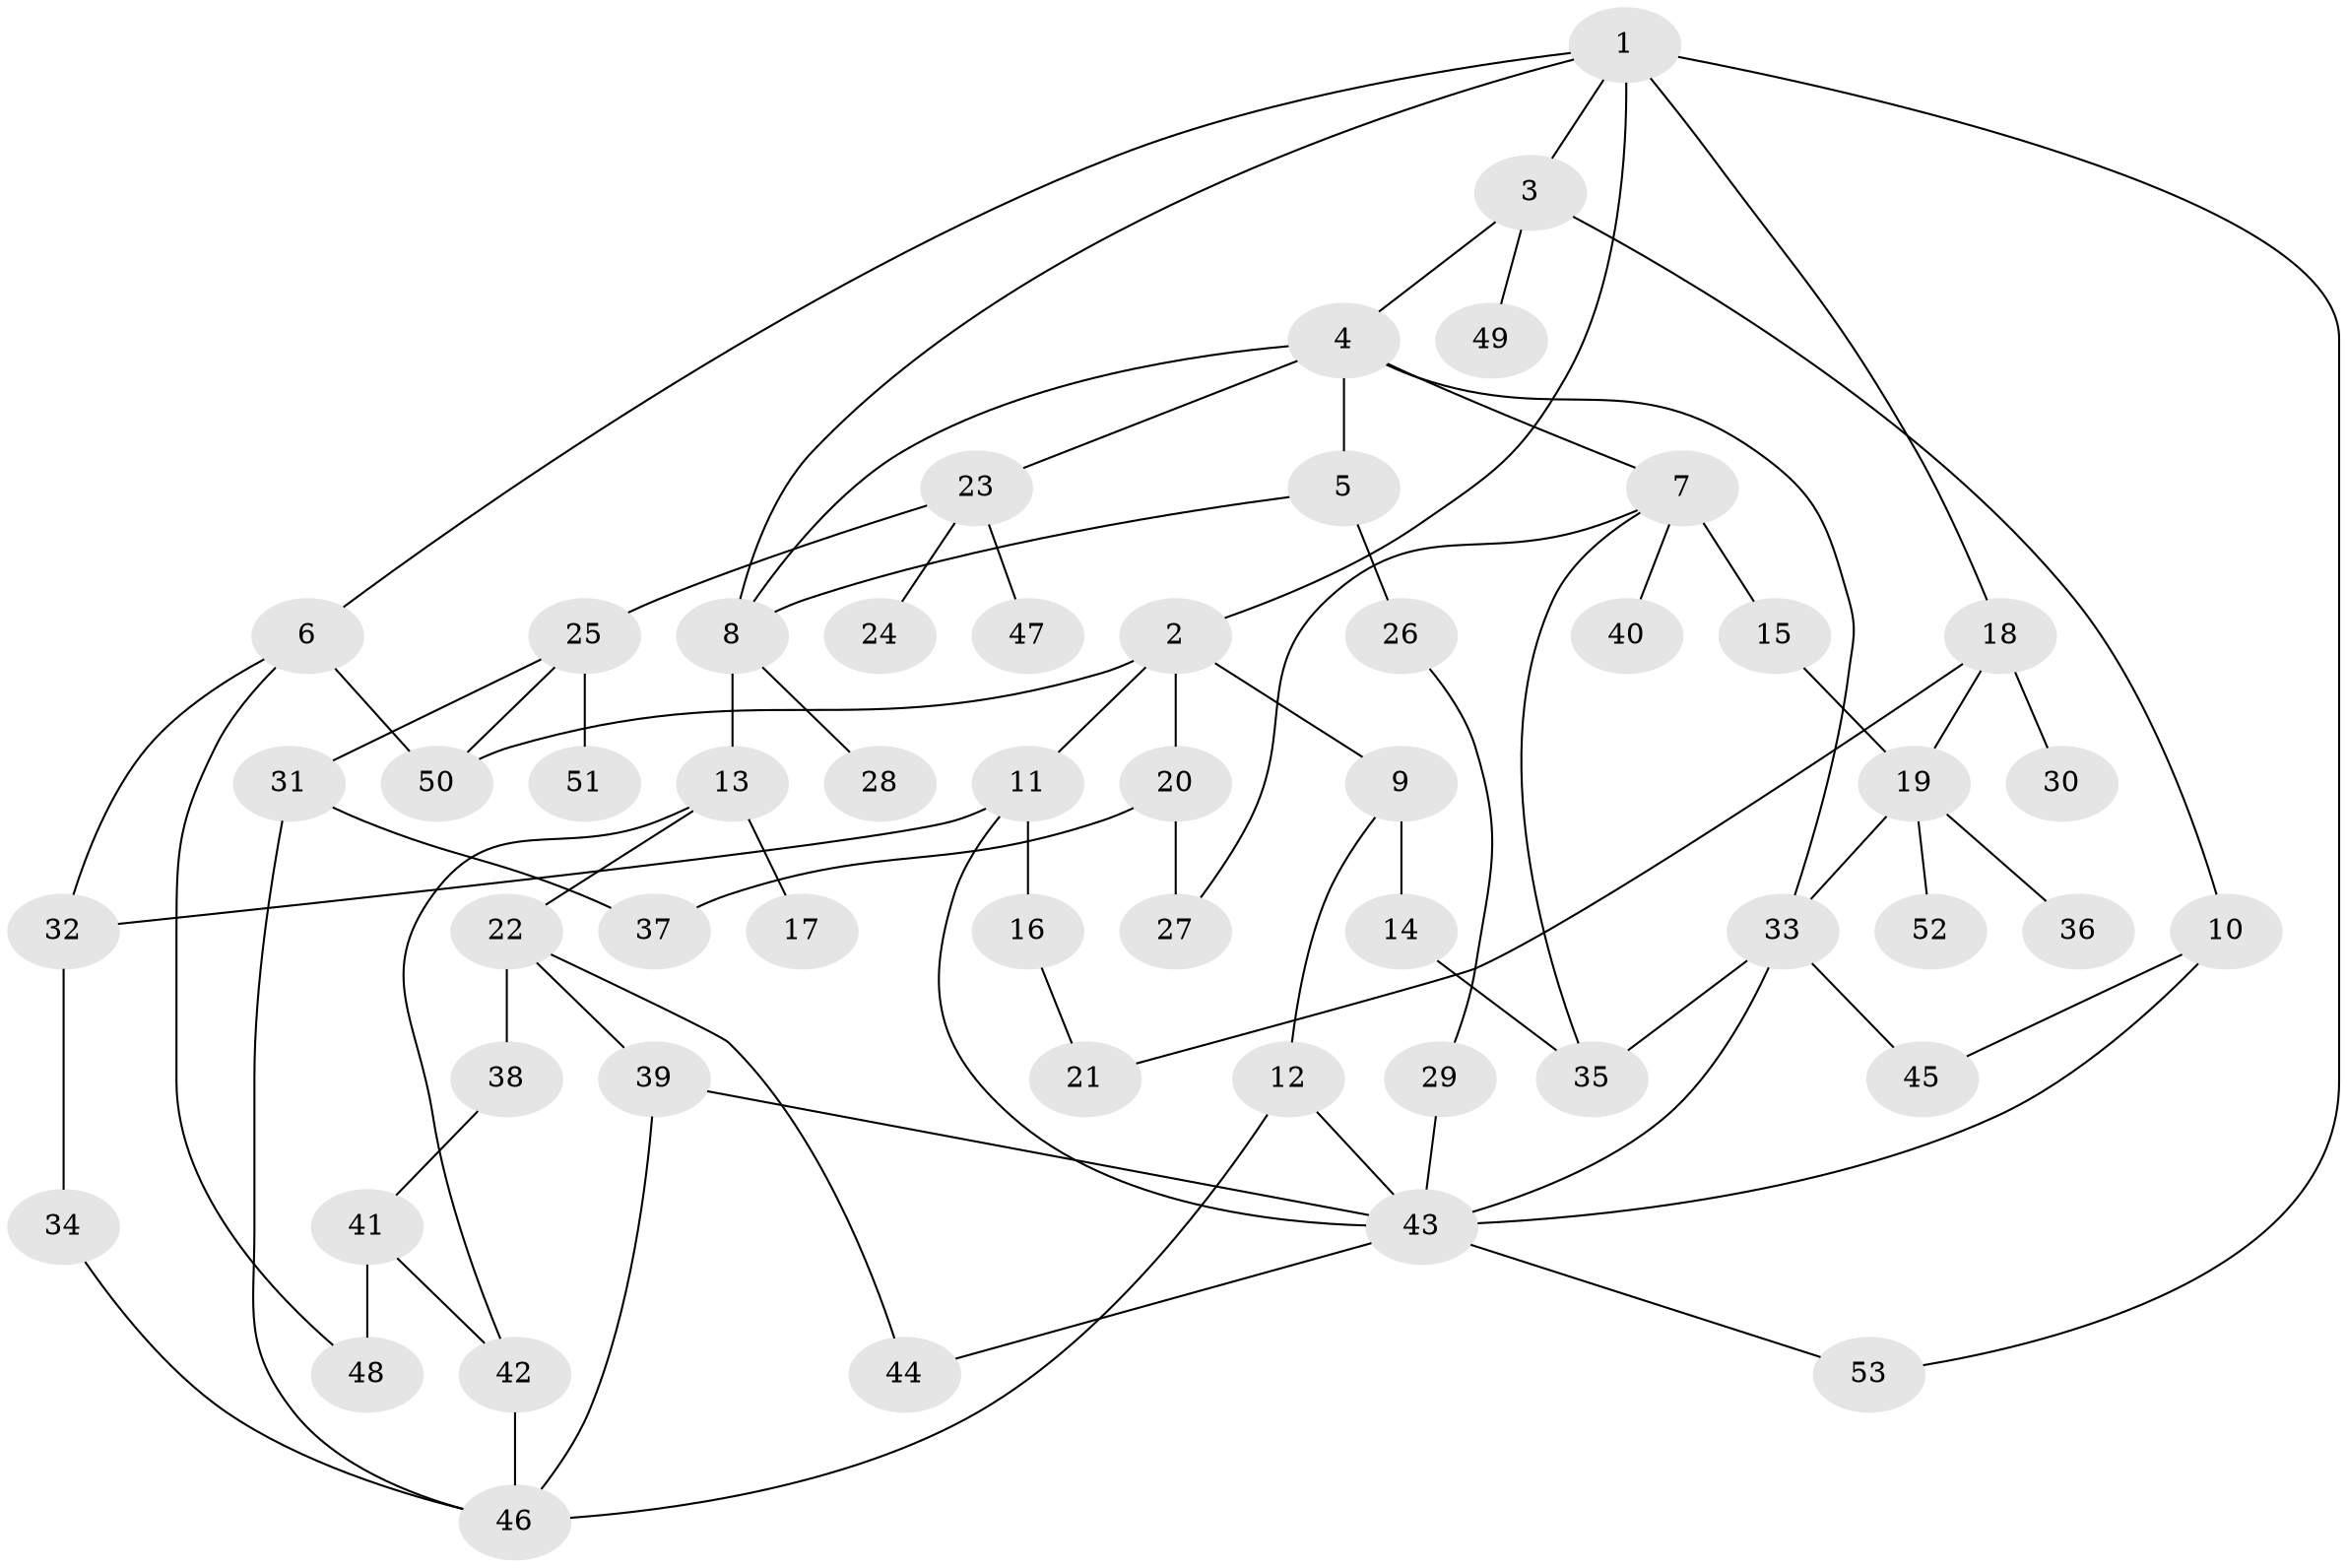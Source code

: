 // Generated by graph-tools (version 1.1) at 2025/25/03/09/25 03:25:36]
// undirected, 53 vertices, 78 edges
graph export_dot {
graph [start="1"]
  node [color=gray90,style=filled];
  1;
  2;
  3;
  4;
  5;
  6;
  7;
  8;
  9;
  10;
  11;
  12;
  13;
  14;
  15;
  16;
  17;
  18;
  19;
  20;
  21;
  22;
  23;
  24;
  25;
  26;
  27;
  28;
  29;
  30;
  31;
  32;
  33;
  34;
  35;
  36;
  37;
  38;
  39;
  40;
  41;
  42;
  43;
  44;
  45;
  46;
  47;
  48;
  49;
  50;
  51;
  52;
  53;
  1 -- 2;
  1 -- 3;
  1 -- 6;
  1 -- 8;
  1 -- 18;
  1 -- 53;
  2 -- 9;
  2 -- 11;
  2 -- 20;
  2 -- 50;
  3 -- 4;
  3 -- 10;
  3 -- 49;
  4 -- 5;
  4 -- 7;
  4 -- 23;
  4 -- 33;
  4 -- 8;
  5 -- 26;
  5 -- 8;
  6 -- 32;
  6 -- 48;
  6 -- 50;
  7 -- 15;
  7 -- 40;
  7 -- 27;
  7 -- 35;
  8 -- 13;
  8 -- 28;
  9 -- 12;
  9 -- 14;
  10 -- 45;
  10 -- 43;
  11 -- 16;
  11 -- 43;
  11 -- 32;
  12 -- 46;
  12 -- 43;
  13 -- 17;
  13 -- 22;
  13 -- 42;
  14 -- 35;
  15 -- 19;
  16 -- 21;
  18 -- 30;
  18 -- 21;
  18 -- 19;
  19 -- 33;
  19 -- 36;
  19 -- 52;
  20 -- 27;
  20 -- 37;
  22 -- 38;
  22 -- 39;
  22 -- 44;
  23 -- 24;
  23 -- 25;
  23 -- 47;
  25 -- 31;
  25 -- 51;
  25 -- 50;
  26 -- 29;
  29 -- 43;
  31 -- 37;
  31 -- 46;
  32 -- 34;
  33 -- 35;
  33 -- 43;
  33 -- 45;
  34 -- 46;
  38 -- 41;
  39 -- 46;
  39 -- 43;
  41 -- 42;
  41 -- 48;
  42 -- 46;
  43 -- 53;
  43 -- 44;
}
